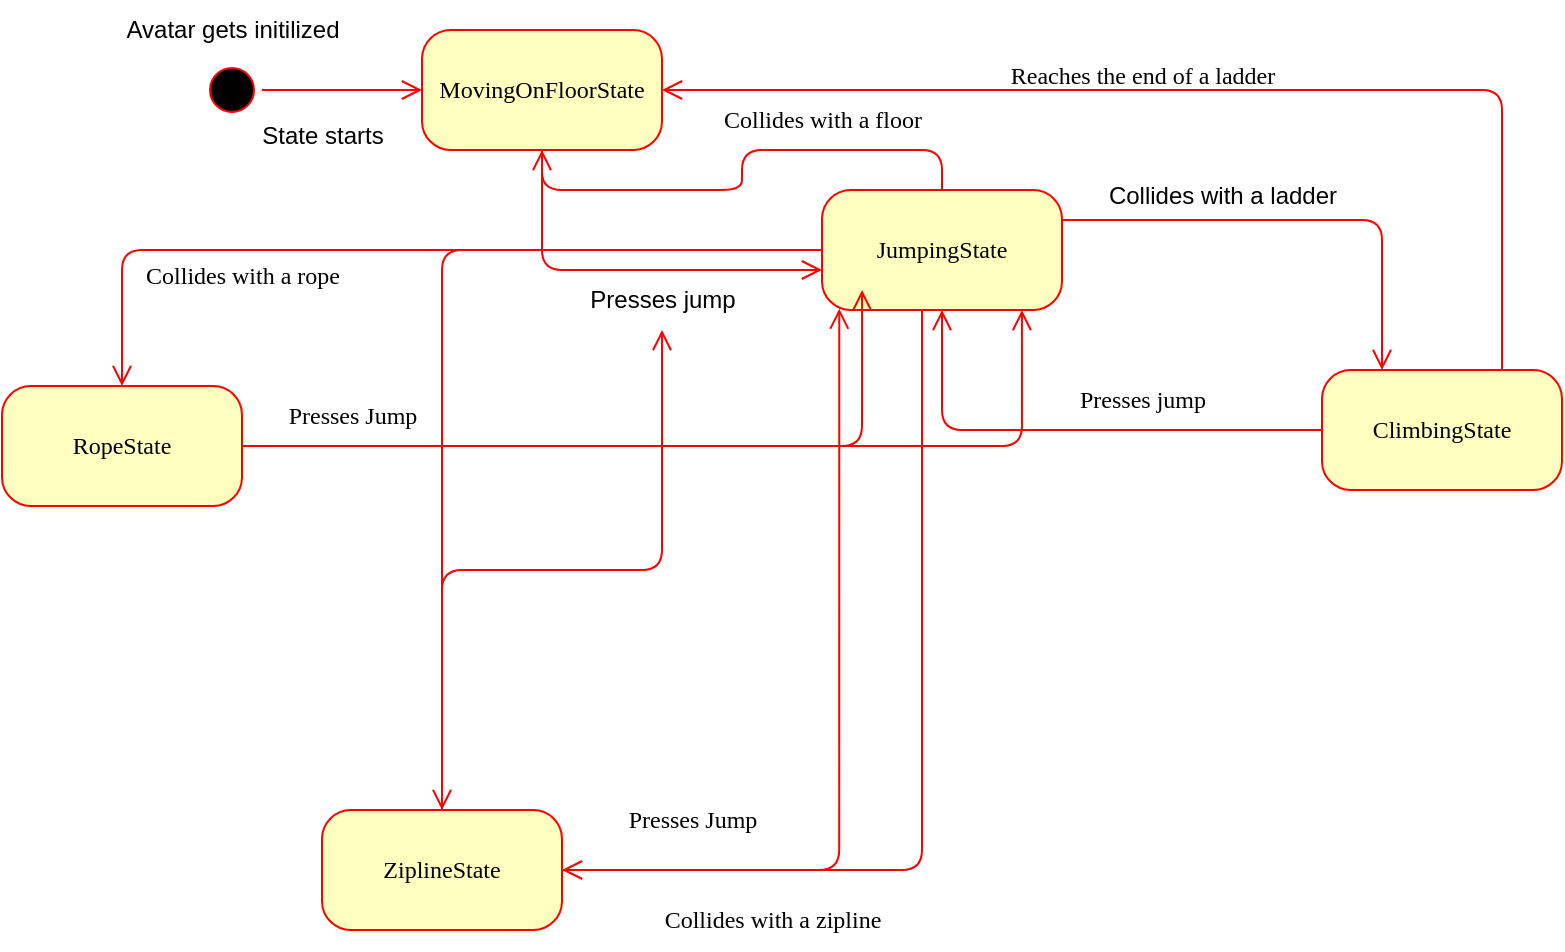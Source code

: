 <mxfile version="21.7.5" type="github">
  <diagram name="Page-1" id="58cdce13-f638-feb5-8d6f-7d28b1aa9fa0">
    <mxGraphModel dx="1018" dy="634" grid="1" gridSize="10" guides="1" tooltips="1" connect="1" arrows="1" fold="1" page="1" pageScale="1" pageWidth="1100" pageHeight="850" background="none" math="0" shadow="0">
      <root>
        <mxCell id="0" />
        <mxCell id="1" parent="0" />
        <mxCell id="382b91b5511bd0f7-1" value="" style="ellipse;html=1;shape=startState;fillColor=#000000;strokeColor=#ff0000;rounded=1;shadow=0;comic=0;labelBackgroundColor=none;fontFamily=Verdana;fontSize=12;fontColor=#000000;align=center;direction=south;" parent="1" vertex="1">
          <mxGeometry x="130" y="135" width="30" height="30" as="geometry" />
        </mxCell>
        <mxCell id="-ud4b6nkZpTPl8-Tl8ta-24" style="edgeStyle=orthogonalEdgeStyle;shape=connector;rounded=1;orthogonalLoop=1;jettySize=auto;html=1;entryX=0.072;entryY=0.989;entryDx=0;entryDy=0;entryPerimeter=0;labelBackgroundColor=none;strokeColor=#ff0000;fontFamily=Verdana;fontSize=12;fontColor=default;endArrow=open;endSize=8;" edge="1" parent="1" source="382b91b5511bd0f7-5" target="382b91b5511bd0f7-7">
          <mxGeometry relative="1" as="geometry" />
        </mxCell>
        <mxCell id="382b91b5511bd0f7-5" value="ZiplineState" style="rounded=1;whiteSpace=wrap;html=1;arcSize=24;fillColor=#ffffc0;strokeColor=#ff0000;shadow=0;comic=0;labelBackgroundColor=none;fontFamily=Verdana;fontSize=12;fontColor=#000000;align=center;" parent="1" vertex="1">
          <mxGeometry x="190" y="510" width="120" height="60" as="geometry" />
        </mxCell>
        <mxCell id="382b91b5511bd0f7-6" value="MovingOnFloorState" style="rounded=1;whiteSpace=wrap;html=1;arcSize=24;fillColor=#ffffc0;strokeColor=#ff0000;shadow=0;comic=0;labelBackgroundColor=none;fontFamily=Verdana;fontSize=12;fontColor=#000000;align=center;" parent="1" vertex="1">
          <mxGeometry x="240" y="120" width="120" height="60" as="geometry" />
        </mxCell>
        <mxCell id="3cde6dad864a17aa-3" style="edgeStyle=orthogonalEdgeStyle;html=1;exitX=1;exitY=0.25;entryX=0.25;entryY=0;labelBackgroundColor=none;endArrow=open;endSize=8;strokeColor=#ff0000;fontFamily=Verdana;fontSize=12;align=left;" parent="1" source="382b91b5511bd0f7-7" target="382b91b5511bd0f7-9" edge="1">
          <mxGeometry relative="1" as="geometry" />
        </mxCell>
        <mxCell id="-ud4b6nkZpTPl8-Tl8ta-12" style="edgeStyle=orthogonalEdgeStyle;shape=connector;rounded=1;orthogonalLoop=1;jettySize=auto;html=1;exitX=0.5;exitY=0;exitDx=0;exitDy=0;labelBackgroundColor=none;strokeColor=#ff0000;fontFamily=Verdana;fontSize=12;fontColor=default;endArrow=open;endSize=8;" edge="1" parent="1" source="382b91b5511bd0f7-7" target="382b91b5511bd0f7-6">
          <mxGeometry relative="1" as="geometry" />
        </mxCell>
        <mxCell id="-ud4b6nkZpTPl8-Tl8ta-17" style="edgeStyle=orthogonalEdgeStyle;shape=connector;rounded=1;orthogonalLoop=1;jettySize=auto;html=1;labelBackgroundColor=none;strokeColor=#ff0000;fontFamily=Verdana;fontSize=12;fontColor=default;endArrow=open;endSize=8;" edge="1" parent="1" source="382b91b5511bd0f7-7" target="-ud4b6nkZpTPl8-Tl8ta-16">
          <mxGeometry relative="1" as="geometry" />
        </mxCell>
        <mxCell id="-ud4b6nkZpTPl8-Tl8ta-23" style="edgeStyle=orthogonalEdgeStyle;shape=connector;rounded=1;orthogonalLoop=1;jettySize=auto;html=1;labelBackgroundColor=none;strokeColor=#ff0000;fontFamily=Verdana;fontSize=12;fontColor=default;endArrow=open;endSize=8;" edge="1" parent="1" source="382b91b5511bd0f7-7" target="382b91b5511bd0f7-5">
          <mxGeometry relative="1" as="geometry">
            <Array as="points">
              <mxPoint x="490" y="540" />
            </Array>
          </mxGeometry>
        </mxCell>
        <mxCell id="382b91b5511bd0f7-7" value="JumpingState" style="rounded=1;whiteSpace=wrap;html=1;arcSize=24;fillColor=#ffffc0;strokeColor=#ff0000;shadow=0;comic=0;labelBackgroundColor=none;fontFamily=Verdana;fontSize=12;fontColor=#000000;align=center;" parent="1" vertex="1">
          <mxGeometry x="440" y="200" width="120" height="60" as="geometry" />
        </mxCell>
        <mxCell id="-ud4b6nkZpTPl8-Tl8ta-8" style="edgeStyle=orthogonalEdgeStyle;shape=connector;rounded=1;orthogonalLoop=1;jettySize=auto;html=1;labelBackgroundColor=none;strokeColor=#ff0000;fontFamily=Verdana;fontSize=12;fontColor=default;endArrow=open;endSize=8;" edge="1" parent="1" source="382b91b5511bd0f7-9" target="382b91b5511bd0f7-7">
          <mxGeometry relative="1" as="geometry" />
        </mxCell>
        <mxCell id="-ud4b6nkZpTPl8-Tl8ta-10" style="edgeStyle=orthogonalEdgeStyle;shape=connector;rounded=1;orthogonalLoop=1;jettySize=auto;html=1;labelBackgroundColor=none;strokeColor=#ff0000;fontFamily=Verdana;fontSize=12;fontColor=default;endArrow=open;endSize=8;" edge="1" parent="1" source="382b91b5511bd0f7-9" target="382b91b5511bd0f7-6">
          <mxGeometry relative="1" as="geometry">
            <Array as="points">
              <mxPoint x="780" y="150" />
            </Array>
          </mxGeometry>
        </mxCell>
        <mxCell id="382b91b5511bd0f7-9" value="ClimbingState" style="rounded=1;whiteSpace=wrap;html=1;arcSize=24;fillColor=#ffffc0;strokeColor=#ff0000;shadow=0;comic=0;labelBackgroundColor=none;fontFamily=Verdana;fontSize=12;fontColor=#000000;align=center;" parent="1" vertex="1">
          <mxGeometry x="690" y="290" width="120" height="60" as="geometry" />
        </mxCell>
        <mxCell id="2a3bc250acf0617d-9" style="edgeStyle=orthogonalEdgeStyle;html=1;labelBackgroundColor=none;endArrow=open;endSize=8;strokeColor=#ff0000;fontFamily=Verdana;fontSize=12;align=left;" parent="1" source="382b91b5511bd0f7-1" target="382b91b5511bd0f7-6" edge="1">
          <mxGeometry relative="1" as="geometry" />
        </mxCell>
        <mxCell id="2a3bc250acf0617d-10" style="edgeStyle=orthogonalEdgeStyle;html=1;labelBackgroundColor=none;endArrow=open;endSize=8;strokeColor=#ff0000;fontFamily=Verdana;fontSize=12;align=left;" parent="1" source="382b91b5511bd0f7-6" target="382b91b5511bd0f7-7" edge="1">
          <mxGeometry relative="1" as="geometry">
            <Array as="points">
              <mxPoint x="300" y="240" />
            </Array>
          </mxGeometry>
        </mxCell>
        <mxCell id="-ud4b6nkZpTPl8-Tl8ta-2" value="&lt;div&gt;Avatar gets initilized&lt;/div&gt;" style="text;html=1;align=center;verticalAlign=middle;resizable=0;points=[];autosize=1;strokeColor=none;fillColor=none;" vertex="1" parent="1">
          <mxGeometry x="80" y="105" width="130" height="30" as="geometry" />
        </mxCell>
        <mxCell id="-ud4b6nkZpTPl8-Tl8ta-3" value="&lt;div&gt;State starts&lt;/div&gt;" style="text;html=1;align=center;verticalAlign=middle;resizable=0;points=[];autosize=1;strokeColor=none;fillColor=none;" vertex="1" parent="1">
          <mxGeometry x="150" y="158" width="80" height="30" as="geometry" />
        </mxCell>
        <mxCell id="-ud4b6nkZpTPl8-Tl8ta-4" value="Presses jump" style="text;html=1;align=center;verticalAlign=middle;resizable=0;points=[];autosize=1;strokeColor=none;fillColor=none;" vertex="1" parent="1">
          <mxGeometry x="310" y="240" width="100" height="30" as="geometry" />
        </mxCell>
        <mxCell id="-ud4b6nkZpTPl8-Tl8ta-5" value="Collides with a ladder" style="text;html=1;align=center;verticalAlign=middle;resizable=0;points=[];autosize=1;strokeColor=none;fillColor=none;" vertex="1" parent="1">
          <mxGeometry x="570" y="188" width="140" height="30" as="geometry" />
        </mxCell>
        <mxCell id="-ud4b6nkZpTPl8-Tl8ta-9" value="Presses jump" style="text;html=1;align=center;verticalAlign=middle;resizable=0;points=[];autosize=1;strokeColor=none;fillColor=none;fontSize=12;fontFamily=Verdana;fontColor=default;" vertex="1" parent="1">
          <mxGeometry x="550" y="290" width="100" height="30" as="geometry" />
        </mxCell>
        <mxCell id="-ud4b6nkZpTPl8-Tl8ta-11" value="Reaches the end of a ladder" style="text;html=1;align=center;verticalAlign=middle;resizable=0;points=[];autosize=1;strokeColor=none;fillColor=none;fontSize=12;fontFamily=Verdana;fontColor=default;" vertex="1" parent="1">
          <mxGeometry x="505" y="128" width="190" height="30" as="geometry" />
        </mxCell>
        <mxCell id="-ud4b6nkZpTPl8-Tl8ta-13" value="Collides with a floor" style="text;html=1;align=center;verticalAlign=middle;resizable=0;points=[];autosize=1;strokeColor=none;fillColor=none;fontSize=12;fontFamily=Verdana;fontColor=default;" vertex="1" parent="1">
          <mxGeometry x="370" y="150" width="140" height="30" as="geometry" />
        </mxCell>
        <mxCell id="-ud4b6nkZpTPl8-Tl8ta-20" style="edgeStyle=orthogonalEdgeStyle;shape=connector;rounded=1;orthogonalLoop=1;jettySize=auto;html=1;labelBackgroundColor=none;strokeColor=#ff0000;fontFamily=Verdana;fontSize=12;fontColor=default;endArrow=open;endSize=8;entryX=0.833;entryY=1;entryDx=0;entryDy=0;entryPerimeter=0;" edge="1" parent="1" source="-ud4b6nkZpTPl8-Tl8ta-16" target="382b91b5511bd0f7-7">
          <mxGeometry relative="1" as="geometry" />
        </mxCell>
        <mxCell id="-ud4b6nkZpTPl8-Tl8ta-26" style="edgeStyle=orthogonalEdgeStyle;shape=connector;rounded=1;orthogonalLoop=1;jettySize=auto;html=1;entryX=0.167;entryY=0.833;entryDx=0;entryDy=0;entryPerimeter=0;labelBackgroundColor=none;strokeColor=#ff0000;fontFamily=Verdana;fontSize=12;fontColor=default;endArrow=open;endSize=8;" edge="1" parent="1" source="-ud4b6nkZpTPl8-Tl8ta-16" target="382b91b5511bd0f7-7">
          <mxGeometry relative="1" as="geometry" />
        </mxCell>
        <mxCell id="-ud4b6nkZpTPl8-Tl8ta-16" value="RopeState" style="rounded=1;whiteSpace=wrap;html=1;arcSize=24;fillColor=#ffffc0;strokeColor=#ff0000;shadow=0;comic=0;labelBackgroundColor=none;fontFamily=Verdana;fontSize=12;fontColor=#000000;align=center;" vertex="1" parent="1">
          <mxGeometry x="30" y="298" width="120" height="60" as="geometry" />
        </mxCell>
        <mxCell id="-ud4b6nkZpTPl8-Tl8ta-18" value="Collides with a rope" style="text;html=1;align=center;verticalAlign=middle;resizable=0;points=[];autosize=1;strokeColor=none;fillColor=none;fontSize=12;fontFamily=Verdana;fontColor=default;" vertex="1" parent="1">
          <mxGeometry x="80" y="228" width="140" height="30" as="geometry" />
        </mxCell>
        <mxCell id="-ud4b6nkZpTPl8-Tl8ta-19" value="" style="edgeStyle=orthogonalEdgeStyle;shape=connector;rounded=1;orthogonalLoop=1;jettySize=auto;html=1;labelBackgroundColor=none;strokeColor=#ff0000;fontFamily=Verdana;fontSize=12;fontColor=default;endArrow=open;endSize=8;" edge="1" parent="1" source="382b91b5511bd0f7-7" target="382b91b5511bd0f7-5">
          <mxGeometry relative="1" as="geometry">
            <mxPoint x="500" y="260" as="sourcePoint" />
            <mxPoint x="390" y="450" as="targetPoint" />
          </mxGeometry>
        </mxCell>
        <mxCell id="-ud4b6nkZpTPl8-Tl8ta-22" value="" style="edgeStyle=orthogonalEdgeStyle;shape=connector;rounded=1;orthogonalLoop=1;jettySize=auto;html=1;labelBackgroundColor=none;strokeColor=#ff0000;fontFamily=Verdana;fontSize=12;fontColor=default;endArrow=open;endSize=8;" edge="1" parent="1" source="382b91b5511bd0f7-5" target="-ud4b6nkZpTPl8-Tl8ta-4">
          <mxGeometry relative="1" as="geometry" />
        </mxCell>
        <mxCell id="-ud4b6nkZpTPl8-Tl8ta-15" value="Collides with a zipline" style="text;html=1;align=center;verticalAlign=middle;resizable=0;points=[];autosize=1;strokeColor=none;fillColor=none;fontSize=12;fontFamily=Verdana;fontColor=default;" vertex="1" parent="1">
          <mxGeometry x="340" y="550" width="150" height="30" as="geometry" />
        </mxCell>
        <mxCell id="-ud4b6nkZpTPl8-Tl8ta-25" value="Presses Jump" style="text;html=1;align=center;verticalAlign=middle;resizable=0;points=[];autosize=1;strokeColor=none;fillColor=none;fontSize=12;fontFamily=Verdana;fontColor=default;" vertex="1" parent="1">
          <mxGeometry x="320" y="500" width="110" height="30" as="geometry" />
        </mxCell>
        <mxCell id="-ud4b6nkZpTPl8-Tl8ta-27" value="Presses Jump" style="text;html=1;align=center;verticalAlign=middle;resizable=0;points=[];autosize=1;strokeColor=none;fillColor=none;fontSize=12;fontFamily=Verdana;fontColor=default;" vertex="1" parent="1">
          <mxGeometry x="150" y="298" width="110" height="30" as="geometry" />
        </mxCell>
      </root>
    </mxGraphModel>
  </diagram>
</mxfile>
